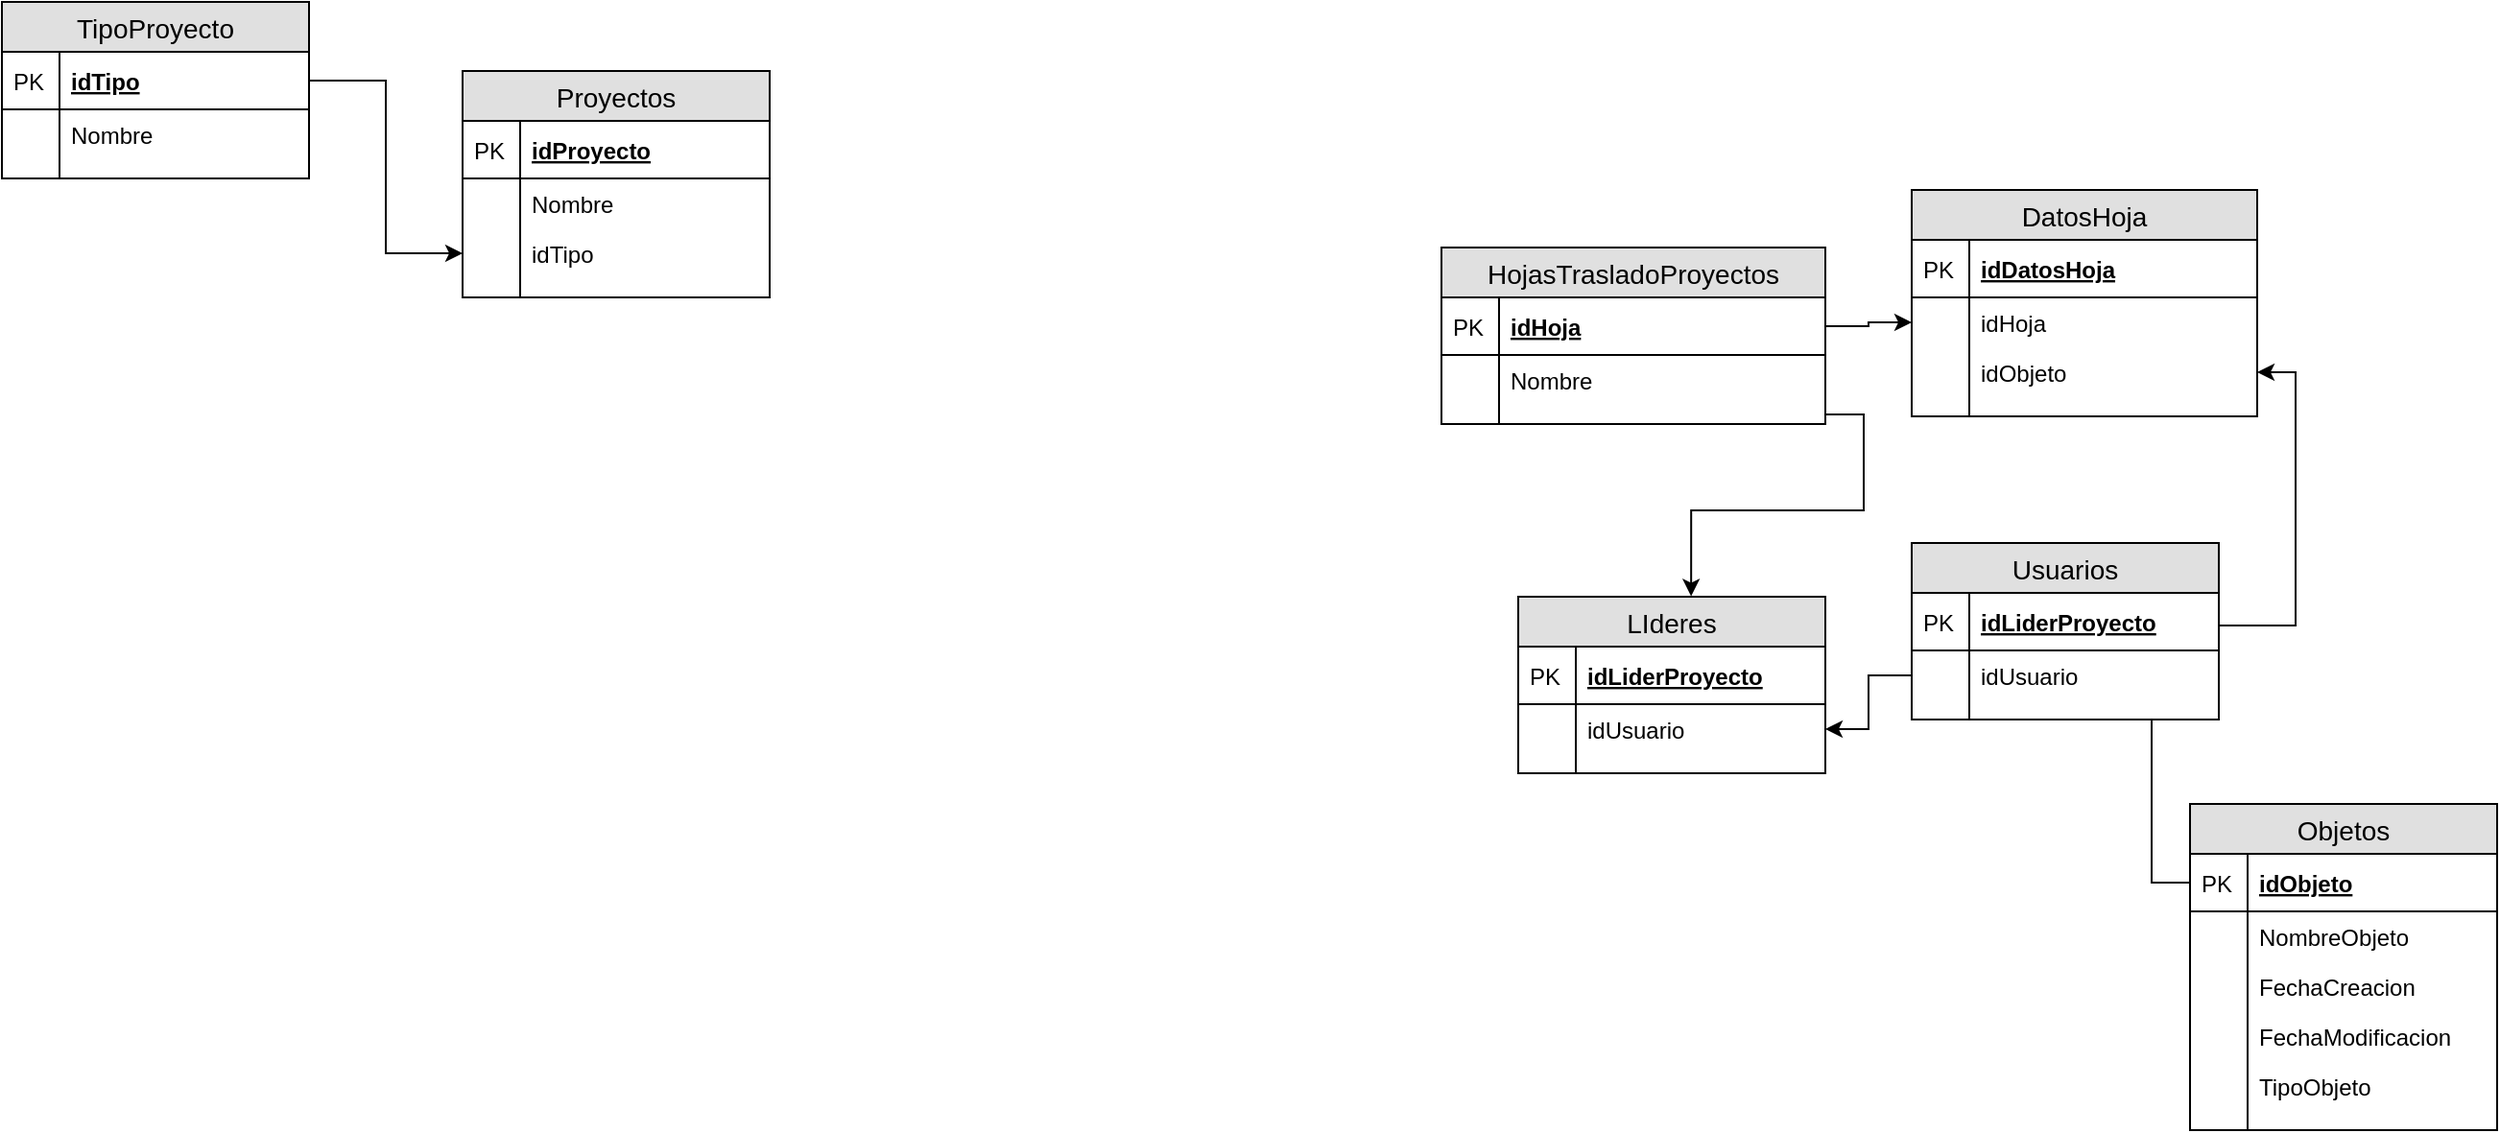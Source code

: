 <mxfile version="12.2.3" type="github" pages="1">
  <diagram id="p5373-befe3DgNr3gECf" name="Page-1">
    <mxGraphModel dx="1420" dy="554" grid="1" gridSize="10" guides="1" tooltips="1" connect="1" arrows="1" fold="1" page="1" pageScale="1" pageWidth="1390" pageHeight="980" math="0" shadow="0">
      <root>
        <mxCell id="0"/>
        <mxCell id="1" parent="0"/>
        <mxCell id="cT3sq5NbmJuiPH3KD-5A-1" value="Proyectos" style="swimlane;fontStyle=0;childLayout=stackLayout;horizontal=1;startSize=26;fillColor=#e0e0e0;horizontalStack=0;resizeParent=1;resizeParentMax=0;resizeLast=0;collapsible=1;marginBottom=0;swimlaneFillColor=#ffffff;align=center;fontSize=14;" parent="1" vertex="1">
          <mxGeometry x="290" y="408" width="160" height="118" as="geometry"/>
        </mxCell>
        <mxCell id="cT3sq5NbmJuiPH3KD-5A-2" value="idProyecto" style="shape=partialRectangle;top=0;left=0;right=0;bottom=1;align=left;verticalAlign=middle;fillColor=none;spacingLeft=34;spacingRight=4;overflow=hidden;rotatable=0;points=[[0,0.5],[1,0.5]];portConstraint=eastwest;dropTarget=0;fontStyle=5;fontSize=12;" parent="cT3sq5NbmJuiPH3KD-5A-1" vertex="1">
          <mxGeometry y="26" width="160" height="30" as="geometry"/>
        </mxCell>
        <mxCell id="cT3sq5NbmJuiPH3KD-5A-3" value="PK" style="shape=partialRectangle;top=0;left=0;bottom=0;fillColor=none;align=left;verticalAlign=middle;spacingLeft=4;spacingRight=4;overflow=hidden;rotatable=0;points=[];portConstraint=eastwest;part=1;fontSize=12;" parent="cT3sq5NbmJuiPH3KD-5A-2" vertex="1" connectable="0">
          <mxGeometry width="30" height="30" as="geometry"/>
        </mxCell>
        <mxCell id="cT3sq5NbmJuiPH3KD-5A-4" value="Nombre" style="shape=partialRectangle;top=0;left=0;right=0;bottom=0;align=left;verticalAlign=top;fillColor=none;spacingLeft=34;spacingRight=4;overflow=hidden;rotatable=0;points=[[0,0.5],[1,0.5]];portConstraint=eastwest;dropTarget=0;fontSize=12;" parent="cT3sq5NbmJuiPH3KD-5A-1" vertex="1">
          <mxGeometry y="56" width="160" height="26" as="geometry"/>
        </mxCell>
        <mxCell id="cT3sq5NbmJuiPH3KD-5A-5" value="" style="shape=partialRectangle;top=0;left=0;bottom=0;fillColor=none;align=left;verticalAlign=top;spacingLeft=4;spacingRight=4;overflow=hidden;rotatable=0;points=[];portConstraint=eastwest;part=1;fontSize=12;" parent="cT3sq5NbmJuiPH3KD-5A-4" vertex="1" connectable="0">
          <mxGeometry width="30" height="26" as="geometry"/>
        </mxCell>
        <mxCell id="r8IPB2LUny7GPmGl0LnY-21" value="idTipo" style="shape=partialRectangle;top=0;left=0;right=0;bottom=0;align=left;verticalAlign=top;fillColor=none;spacingLeft=34;spacingRight=4;overflow=hidden;rotatable=0;points=[[0,0.5],[1,0.5]];portConstraint=eastwest;dropTarget=0;fontSize=12;" parent="cT3sq5NbmJuiPH3KD-5A-1" vertex="1">
          <mxGeometry y="82" width="160" height="26" as="geometry"/>
        </mxCell>
        <mxCell id="r8IPB2LUny7GPmGl0LnY-22" value="" style="shape=partialRectangle;top=0;left=0;bottom=0;fillColor=none;align=left;verticalAlign=top;spacingLeft=4;spacingRight=4;overflow=hidden;rotatable=0;points=[];portConstraint=eastwest;part=1;fontSize=12;" parent="r8IPB2LUny7GPmGl0LnY-21" vertex="1" connectable="0">
          <mxGeometry width="30" height="26" as="geometry"/>
        </mxCell>
        <mxCell id="cT3sq5NbmJuiPH3KD-5A-10" value="" style="shape=partialRectangle;top=0;left=0;right=0;bottom=0;align=left;verticalAlign=top;fillColor=none;spacingLeft=34;spacingRight=4;overflow=hidden;rotatable=0;points=[[0,0.5],[1,0.5]];portConstraint=eastwest;dropTarget=0;fontSize=12;" parent="cT3sq5NbmJuiPH3KD-5A-1" vertex="1">
          <mxGeometry y="108" width="160" height="10" as="geometry"/>
        </mxCell>
        <mxCell id="cT3sq5NbmJuiPH3KD-5A-11" value="" style="shape=partialRectangle;top=0;left=0;bottom=0;fillColor=none;align=left;verticalAlign=top;spacingLeft=4;spacingRight=4;overflow=hidden;rotatable=0;points=[];portConstraint=eastwest;part=1;fontSize=12;" parent="cT3sq5NbmJuiPH3KD-5A-10" vertex="1" connectable="0">
          <mxGeometry width="30" height="10" as="geometry"/>
        </mxCell>
        <mxCell id="cT3sq5NbmJuiPH3KD-5A-12" value="HojasTrasladoProyectos" style="swimlane;fontStyle=0;childLayout=stackLayout;horizontal=1;startSize=26;fillColor=#e0e0e0;horizontalStack=0;resizeParent=1;resizeParentMax=0;resizeLast=0;collapsible=1;marginBottom=0;swimlaneFillColor=#ffffff;align=center;fontSize=14;" parent="1" vertex="1">
          <mxGeometry x="800" y="500" width="200" height="92" as="geometry"/>
        </mxCell>
        <mxCell id="cT3sq5NbmJuiPH3KD-5A-13" value="idHoja" style="shape=partialRectangle;top=0;left=0;right=0;bottom=1;align=left;verticalAlign=middle;fillColor=none;spacingLeft=34;spacingRight=4;overflow=hidden;rotatable=0;points=[[0,0.5],[1,0.5]];portConstraint=eastwest;dropTarget=0;fontStyle=5;fontSize=12;" parent="cT3sq5NbmJuiPH3KD-5A-12" vertex="1">
          <mxGeometry y="26" width="200" height="30" as="geometry"/>
        </mxCell>
        <mxCell id="cT3sq5NbmJuiPH3KD-5A-14" value="PK" style="shape=partialRectangle;top=0;left=0;bottom=0;fillColor=none;align=left;verticalAlign=middle;spacingLeft=4;spacingRight=4;overflow=hidden;rotatable=0;points=[];portConstraint=eastwest;part=1;fontSize=12;" parent="cT3sq5NbmJuiPH3KD-5A-13" vertex="1" connectable="0">
          <mxGeometry width="30" height="30" as="geometry"/>
        </mxCell>
        <mxCell id="cT3sq5NbmJuiPH3KD-5A-15" value="Nombre" style="shape=partialRectangle;top=0;left=0;right=0;bottom=0;align=left;verticalAlign=top;fillColor=none;spacingLeft=34;spacingRight=4;overflow=hidden;rotatable=0;points=[[0,0.5],[1,0.5]];portConstraint=eastwest;dropTarget=0;fontSize=12;" parent="cT3sq5NbmJuiPH3KD-5A-12" vertex="1">
          <mxGeometry y="56" width="200" height="26" as="geometry"/>
        </mxCell>
        <mxCell id="cT3sq5NbmJuiPH3KD-5A-16" value="" style="shape=partialRectangle;top=0;left=0;bottom=0;fillColor=none;align=left;verticalAlign=top;spacingLeft=4;spacingRight=4;overflow=hidden;rotatable=0;points=[];portConstraint=eastwest;part=1;fontSize=12;" parent="cT3sq5NbmJuiPH3KD-5A-15" vertex="1" connectable="0">
          <mxGeometry width="30" height="26" as="geometry"/>
        </mxCell>
        <mxCell id="cT3sq5NbmJuiPH3KD-5A-17" value="" style="shape=partialRectangle;top=0;left=0;right=0;bottom=0;align=left;verticalAlign=top;fillColor=none;spacingLeft=34;spacingRight=4;overflow=hidden;rotatable=0;points=[[0,0.5],[1,0.5]];portConstraint=eastwest;dropTarget=0;fontSize=12;" parent="cT3sq5NbmJuiPH3KD-5A-12" vertex="1">
          <mxGeometry y="82" width="200" height="10" as="geometry"/>
        </mxCell>
        <mxCell id="cT3sq5NbmJuiPH3KD-5A-18" value="" style="shape=partialRectangle;top=0;left=0;bottom=0;fillColor=none;align=left;verticalAlign=top;spacingLeft=4;spacingRight=4;overflow=hidden;rotatable=0;points=[];portConstraint=eastwest;part=1;fontSize=12;" parent="cT3sq5NbmJuiPH3KD-5A-17" vertex="1" connectable="0">
          <mxGeometry width="30" height="10" as="geometry"/>
        </mxCell>
        <mxCell id="cT3sq5NbmJuiPH3KD-5A-26" value="Objetos" style="swimlane;fontStyle=0;childLayout=stackLayout;horizontal=1;startSize=26;fillColor=#e0e0e0;horizontalStack=0;resizeParent=1;resizeParentMax=0;resizeLast=0;collapsible=1;marginBottom=0;swimlaneFillColor=#ffffff;align=center;fontSize=14;" parent="1" vertex="1">
          <mxGeometry x="1190" y="790" width="160" height="170" as="geometry"/>
        </mxCell>
        <mxCell id="cT3sq5NbmJuiPH3KD-5A-27" value="idObjeto" style="shape=partialRectangle;top=0;left=0;right=0;bottom=1;align=left;verticalAlign=middle;fillColor=none;spacingLeft=34;spacingRight=4;overflow=hidden;rotatable=0;points=[[0,0.5],[1,0.5]];portConstraint=eastwest;dropTarget=0;fontStyle=5;fontSize=12;" parent="cT3sq5NbmJuiPH3KD-5A-26" vertex="1">
          <mxGeometry y="26" width="160" height="30" as="geometry"/>
        </mxCell>
        <mxCell id="cT3sq5NbmJuiPH3KD-5A-28" value="PK" style="shape=partialRectangle;top=0;left=0;bottom=0;fillColor=none;align=left;verticalAlign=middle;spacingLeft=4;spacingRight=4;overflow=hidden;rotatable=0;points=[];portConstraint=eastwest;part=1;fontSize=12;" parent="cT3sq5NbmJuiPH3KD-5A-27" vertex="1" connectable="0">
          <mxGeometry width="30" height="30" as="geometry"/>
        </mxCell>
        <mxCell id="cT3sq5NbmJuiPH3KD-5A-29" value="NombreObjeto" style="shape=partialRectangle;top=0;left=0;right=0;bottom=0;align=left;verticalAlign=top;fillColor=none;spacingLeft=34;spacingRight=4;overflow=hidden;rotatable=0;points=[[0,0.5],[1,0.5]];portConstraint=eastwest;dropTarget=0;fontSize=12;" parent="cT3sq5NbmJuiPH3KD-5A-26" vertex="1">
          <mxGeometry y="56" width="160" height="26" as="geometry"/>
        </mxCell>
        <mxCell id="cT3sq5NbmJuiPH3KD-5A-30" value="" style="shape=partialRectangle;top=0;left=0;bottom=0;fillColor=none;align=left;verticalAlign=top;spacingLeft=4;spacingRight=4;overflow=hidden;rotatable=0;points=[];portConstraint=eastwest;part=1;fontSize=12;" parent="cT3sq5NbmJuiPH3KD-5A-29" vertex="1" connectable="0">
          <mxGeometry width="30" height="26" as="geometry"/>
        </mxCell>
        <mxCell id="cT3sq5NbmJuiPH3KD-5A-54" value="FechaCreacion" style="shape=partialRectangle;top=0;left=0;right=0;bottom=0;align=left;verticalAlign=top;fillColor=none;spacingLeft=34;spacingRight=4;overflow=hidden;rotatable=0;points=[[0,0.5],[1,0.5]];portConstraint=eastwest;dropTarget=0;fontSize=12;" parent="cT3sq5NbmJuiPH3KD-5A-26" vertex="1">
          <mxGeometry y="82" width="160" height="26" as="geometry"/>
        </mxCell>
        <mxCell id="cT3sq5NbmJuiPH3KD-5A-55" value="" style="shape=partialRectangle;top=0;left=0;bottom=0;fillColor=none;align=left;verticalAlign=top;spacingLeft=4;spacingRight=4;overflow=hidden;rotatable=0;points=[];portConstraint=eastwest;part=1;fontSize=12;" parent="cT3sq5NbmJuiPH3KD-5A-54" vertex="1" connectable="0">
          <mxGeometry width="30" height="26" as="geometry"/>
        </mxCell>
        <mxCell id="cT3sq5NbmJuiPH3KD-5A-56" value="FechaModificacion" style="shape=partialRectangle;top=0;left=0;right=0;bottom=0;align=left;verticalAlign=top;fillColor=none;spacingLeft=34;spacingRight=4;overflow=hidden;rotatable=0;points=[[0,0.5],[1,0.5]];portConstraint=eastwest;dropTarget=0;fontSize=12;" parent="cT3sq5NbmJuiPH3KD-5A-26" vertex="1">
          <mxGeometry y="108" width="160" height="26" as="geometry"/>
        </mxCell>
        <mxCell id="cT3sq5NbmJuiPH3KD-5A-57" value="" style="shape=partialRectangle;top=0;left=0;bottom=0;fillColor=none;align=left;verticalAlign=top;spacingLeft=4;spacingRight=4;overflow=hidden;rotatable=0;points=[];portConstraint=eastwest;part=1;fontSize=12;" parent="cT3sq5NbmJuiPH3KD-5A-56" vertex="1" connectable="0">
          <mxGeometry width="30" height="26" as="geometry"/>
        </mxCell>
        <mxCell id="cT3sq5NbmJuiPH3KD-5A-58" value="TipoObjeto" style="shape=partialRectangle;top=0;left=0;right=0;bottom=0;align=left;verticalAlign=top;fillColor=none;spacingLeft=34;spacingRight=4;overflow=hidden;rotatable=0;points=[[0,0.5],[1,0.5]];portConstraint=eastwest;dropTarget=0;fontSize=12;" parent="cT3sq5NbmJuiPH3KD-5A-26" vertex="1">
          <mxGeometry y="134" width="160" height="26" as="geometry"/>
        </mxCell>
        <mxCell id="cT3sq5NbmJuiPH3KD-5A-59" value="" style="shape=partialRectangle;top=0;left=0;bottom=0;fillColor=none;align=left;verticalAlign=top;spacingLeft=4;spacingRight=4;overflow=hidden;rotatable=0;points=[];portConstraint=eastwest;part=1;fontSize=12;" parent="cT3sq5NbmJuiPH3KD-5A-58" vertex="1" connectable="0">
          <mxGeometry width="30" height="26" as="geometry"/>
        </mxCell>
        <mxCell id="cT3sq5NbmJuiPH3KD-5A-31" value="" style="shape=partialRectangle;top=0;left=0;right=0;bottom=0;align=left;verticalAlign=top;fillColor=none;spacingLeft=34;spacingRight=4;overflow=hidden;rotatable=0;points=[[0,0.5],[1,0.5]];portConstraint=eastwest;dropTarget=0;fontSize=12;" parent="cT3sq5NbmJuiPH3KD-5A-26" vertex="1">
          <mxGeometry y="160" width="160" height="10" as="geometry"/>
        </mxCell>
        <mxCell id="cT3sq5NbmJuiPH3KD-5A-32" value="" style="shape=partialRectangle;top=0;left=0;bottom=0;fillColor=none;align=left;verticalAlign=top;spacingLeft=4;spacingRight=4;overflow=hidden;rotatable=0;points=[];portConstraint=eastwest;part=1;fontSize=12;" parent="cT3sq5NbmJuiPH3KD-5A-31" vertex="1" connectable="0">
          <mxGeometry width="30" height="10" as="geometry"/>
        </mxCell>
        <mxCell id="cT3sq5NbmJuiPH3KD-5A-43" value="DatosHoja" style="swimlane;fontStyle=0;childLayout=stackLayout;horizontal=1;startSize=26;fillColor=#e0e0e0;horizontalStack=0;resizeParent=1;resizeParentMax=0;resizeLast=0;collapsible=1;marginBottom=0;swimlaneFillColor=#ffffff;align=center;fontSize=14;" parent="1" vertex="1">
          <mxGeometry x="1045" y="470" width="180" height="118" as="geometry"/>
        </mxCell>
        <mxCell id="cT3sq5NbmJuiPH3KD-5A-44" value="idDatosHoja" style="shape=partialRectangle;top=0;left=0;right=0;bottom=1;align=left;verticalAlign=middle;fillColor=none;spacingLeft=34;spacingRight=4;overflow=hidden;rotatable=0;points=[[0,0.5],[1,0.5]];portConstraint=eastwest;dropTarget=0;fontStyle=5;fontSize=12;" parent="cT3sq5NbmJuiPH3KD-5A-43" vertex="1">
          <mxGeometry y="26" width="180" height="30" as="geometry"/>
        </mxCell>
        <mxCell id="cT3sq5NbmJuiPH3KD-5A-45" value="PK" style="shape=partialRectangle;top=0;left=0;bottom=0;fillColor=none;align=left;verticalAlign=middle;spacingLeft=4;spacingRight=4;overflow=hidden;rotatable=0;points=[];portConstraint=eastwest;part=1;fontSize=12;" parent="cT3sq5NbmJuiPH3KD-5A-44" vertex="1" connectable="0">
          <mxGeometry width="30" height="30" as="geometry"/>
        </mxCell>
        <mxCell id="cT3sq5NbmJuiPH3KD-5A-46" value="idHoja" style="shape=partialRectangle;top=0;left=0;right=0;bottom=0;align=left;verticalAlign=top;fillColor=none;spacingLeft=34;spacingRight=4;overflow=hidden;rotatable=0;points=[[0,0.5],[1,0.5]];portConstraint=eastwest;dropTarget=0;fontSize=12;" parent="cT3sq5NbmJuiPH3KD-5A-43" vertex="1">
          <mxGeometry y="56" width="180" height="26" as="geometry"/>
        </mxCell>
        <mxCell id="cT3sq5NbmJuiPH3KD-5A-47" value="" style="shape=partialRectangle;top=0;left=0;bottom=0;fillColor=none;align=left;verticalAlign=top;spacingLeft=4;spacingRight=4;overflow=hidden;rotatable=0;points=[];portConstraint=eastwest;part=1;fontSize=12;" parent="cT3sq5NbmJuiPH3KD-5A-46" vertex="1" connectable="0">
          <mxGeometry width="30" height="26" as="geometry"/>
        </mxCell>
        <mxCell id="cT3sq5NbmJuiPH3KD-5A-60" value="idObjeto" style="shape=partialRectangle;top=0;left=0;right=0;bottom=0;align=left;verticalAlign=top;fillColor=none;spacingLeft=34;spacingRight=4;overflow=hidden;rotatable=0;points=[[0,0.5],[1,0.5]];portConstraint=eastwest;dropTarget=0;fontSize=12;" parent="cT3sq5NbmJuiPH3KD-5A-43" vertex="1">
          <mxGeometry y="82" width="180" height="26" as="geometry"/>
        </mxCell>
        <mxCell id="cT3sq5NbmJuiPH3KD-5A-61" value="" style="shape=partialRectangle;top=0;left=0;bottom=0;fillColor=none;align=left;verticalAlign=top;spacingLeft=4;spacingRight=4;overflow=hidden;rotatable=0;points=[];portConstraint=eastwest;part=1;fontSize=12;" parent="cT3sq5NbmJuiPH3KD-5A-60" vertex="1" connectable="0">
          <mxGeometry width="30" height="26" as="geometry"/>
        </mxCell>
        <mxCell id="cT3sq5NbmJuiPH3KD-5A-48" value="" style="shape=partialRectangle;top=0;left=0;right=0;bottom=0;align=left;verticalAlign=top;fillColor=none;spacingLeft=34;spacingRight=4;overflow=hidden;rotatable=0;points=[[0,0.5],[1,0.5]];portConstraint=eastwest;dropTarget=0;fontSize=12;" parent="cT3sq5NbmJuiPH3KD-5A-43" vertex="1">
          <mxGeometry y="108" width="180" height="10" as="geometry"/>
        </mxCell>
        <mxCell id="cT3sq5NbmJuiPH3KD-5A-49" value="" style="shape=partialRectangle;top=0;left=0;bottom=0;fillColor=none;align=left;verticalAlign=top;spacingLeft=4;spacingRight=4;overflow=hidden;rotatable=0;points=[];portConstraint=eastwest;part=1;fontSize=12;" parent="cT3sq5NbmJuiPH3KD-5A-48" vertex="1" connectable="0">
          <mxGeometry width="30" height="10" as="geometry"/>
        </mxCell>
        <mxCell id="cT3sq5NbmJuiPH3KD-5A-63" style="edgeStyle=orthogonalEdgeStyle;rounded=0;orthogonalLoop=1;jettySize=auto;html=1;entryX=0;entryY=0.5;entryDx=0;entryDy=0;" parent="1" source="cT3sq5NbmJuiPH3KD-5A-13" target="cT3sq5NbmJuiPH3KD-5A-46" edge="1">
          <mxGeometry relative="1" as="geometry"/>
        </mxCell>
        <mxCell id="cT3sq5NbmJuiPH3KD-5A-64" style="edgeStyle=orthogonalEdgeStyle;rounded=0;orthogonalLoop=1;jettySize=auto;html=1;entryX=1;entryY=0.5;entryDx=0;entryDy=0;" parent="1" source="cT3sq5NbmJuiPH3KD-5A-27" target="cT3sq5NbmJuiPH3KD-5A-60" edge="1">
          <mxGeometry relative="1" as="geometry"/>
        </mxCell>
        <mxCell id="W-OcAvIEi0A7sNZlp3zi-1" value="LIderes" style="swimlane;fontStyle=0;childLayout=stackLayout;horizontal=1;startSize=26;fillColor=#e0e0e0;horizontalStack=0;resizeParent=1;resizeParentMax=0;resizeLast=0;collapsible=1;marginBottom=0;swimlaneFillColor=#ffffff;align=center;fontSize=14;" parent="1" vertex="1">
          <mxGeometry x="840" y="682" width="160" height="92" as="geometry"/>
        </mxCell>
        <mxCell id="W-OcAvIEi0A7sNZlp3zi-2" value="idLiderProyecto" style="shape=partialRectangle;top=0;left=0;right=0;bottom=1;align=left;verticalAlign=middle;fillColor=none;spacingLeft=34;spacingRight=4;overflow=hidden;rotatable=0;points=[[0,0.5],[1,0.5]];portConstraint=eastwest;dropTarget=0;fontStyle=5;fontSize=12;" parent="W-OcAvIEi0A7sNZlp3zi-1" vertex="1">
          <mxGeometry y="26" width="160" height="30" as="geometry"/>
        </mxCell>
        <mxCell id="W-OcAvIEi0A7sNZlp3zi-3" value="PK" style="shape=partialRectangle;top=0;left=0;bottom=0;fillColor=none;align=left;verticalAlign=middle;spacingLeft=4;spacingRight=4;overflow=hidden;rotatable=0;points=[];portConstraint=eastwest;part=1;fontSize=12;" parent="W-OcAvIEi0A7sNZlp3zi-2" vertex="1" connectable="0">
          <mxGeometry width="30" height="30" as="geometry"/>
        </mxCell>
        <mxCell id="W-OcAvIEi0A7sNZlp3zi-4" value="idUsuario" style="shape=partialRectangle;top=0;left=0;right=0;bottom=0;align=left;verticalAlign=top;fillColor=none;spacingLeft=34;spacingRight=4;overflow=hidden;rotatable=0;points=[[0,0.5],[1,0.5]];portConstraint=eastwest;dropTarget=0;fontSize=12;" parent="W-OcAvIEi0A7sNZlp3zi-1" vertex="1">
          <mxGeometry y="56" width="160" height="26" as="geometry"/>
        </mxCell>
        <mxCell id="W-OcAvIEi0A7sNZlp3zi-5" value="" style="shape=partialRectangle;top=0;left=0;bottom=0;fillColor=none;align=left;verticalAlign=top;spacingLeft=4;spacingRight=4;overflow=hidden;rotatable=0;points=[];portConstraint=eastwest;part=1;fontSize=12;" parent="W-OcAvIEi0A7sNZlp3zi-4" vertex="1" connectable="0">
          <mxGeometry width="30" height="26" as="geometry"/>
        </mxCell>
        <mxCell id="W-OcAvIEi0A7sNZlp3zi-10" value="" style="shape=partialRectangle;top=0;left=0;right=0;bottom=0;align=left;verticalAlign=top;fillColor=none;spacingLeft=34;spacingRight=4;overflow=hidden;rotatable=0;points=[[0,0.5],[1,0.5]];portConstraint=eastwest;dropTarget=0;fontSize=12;" parent="W-OcAvIEi0A7sNZlp3zi-1" vertex="1">
          <mxGeometry y="82" width="160" height="10" as="geometry"/>
        </mxCell>
        <mxCell id="W-OcAvIEi0A7sNZlp3zi-11" value="" style="shape=partialRectangle;top=0;left=0;bottom=0;fillColor=none;align=left;verticalAlign=top;spacingLeft=4;spacingRight=4;overflow=hidden;rotatable=0;points=[];portConstraint=eastwest;part=1;fontSize=12;" parent="W-OcAvIEi0A7sNZlp3zi-10" vertex="1" connectable="0">
          <mxGeometry width="30" height="10" as="geometry"/>
        </mxCell>
        <mxCell id="W-OcAvIEi0A7sNZlp3zi-12" value="Usuarios" style="swimlane;fontStyle=0;childLayout=stackLayout;horizontal=1;startSize=26;fillColor=#e0e0e0;horizontalStack=0;resizeParent=1;resizeParentMax=0;resizeLast=0;collapsible=1;marginBottom=0;swimlaneFillColor=#ffffff;align=center;fontSize=14;" parent="1" vertex="1">
          <mxGeometry x="1045" y="654" width="160" height="92" as="geometry"/>
        </mxCell>
        <mxCell id="W-OcAvIEi0A7sNZlp3zi-13" value="idLiderProyecto" style="shape=partialRectangle;top=0;left=0;right=0;bottom=1;align=left;verticalAlign=middle;fillColor=none;spacingLeft=34;spacingRight=4;overflow=hidden;rotatable=0;points=[[0,0.5],[1,0.5]];portConstraint=eastwest;dropTarget=0;fontStyle=5;fontSize=12;" parent="W-OcAvIEi0A7sNZlp3zi-12" vertex="1">
          <mxGeometry y="26" width="160" height="30" as="geometry"/>
        </mxCell>
        <mxCell id="W-OcAvIEi0A7sNZlp3zi-14" value="PK" style="shape=partialRectangle;top=0;left=0;bottom=0;fillColor=none;align=left;verticalAlign=middle;spacingLeft=4;spacingRight=4;overflow=hidden;rotatable=0;points=[];portConstraint=eastwest;part=1;fontSize=12;" parent="W-OcAvIEi0A7sNZlp3zi-13" vertex="1" connectable="0">
          <mxGeometry width="30" height="30" as="geometry"/>
        </mxCell>
        <mxCell id="W-OcAvIEi0A7sNZlp3zi-15" value="idUsuario" style="shape=partialRectangle;top=0;left=0;right=0;bottom=0;align=left;verticalAlign=top;fillColor=none;spacingLeft=34;spacingRight=4;overflow=hidden;rotatable=0;points=[[0,0.5],[1,0.5]];portConstraint=eastwest;dropTarget=0;fontSize=12;" parent="W-OcAvIEi0A7sNZlp3zi-12" vertex="1">
          <mxGeometry y="56" width="160" height="26" as="geometry"/>
        </mxCell>
        <mxCell id="W-OcAvIEi0A7sNZlp3zi-16" value="" style="shape=partialRectangle;top=0;left=0;bottom=0;fillColor=none;align=left;verticalAlign=top;spacingLeft=4;spacingRight=4;overflow=hidden;rotatable=0;points=[];portConstraint=eastwest;part=1;fontSize=12;" parent="W-OcAvIEi0A7sNZlp3zi-15" vertex="1" connectable="0">
          <mxGeometry width="30" height="26" as="geometry"/>
        </mxCell>
        <mxCell id="W-OcAvIEi0A7sNZlp3zi-17" value="" style="shape=partialRectangle;top=0;left=0;right=0;bottom=0;align=left;verticalAlign=top;fillColor=none;spacingLeft=34;spacingRight=4;overflow=hidden;rotatable=0;points=[[0,0.5],[1,0.5]];portConstraint=eastwest;dropTarget=0;fontSize=12;" parent="W-OcAvIEi0A7sNZlp3zi-12" vertex="1">
          <mxGeometry y="82" width="160" height="10" as="geometry"/>
        </mxCell>
        <mxCell id="W-OcAvIEi0A7sNZlp3zi-18" value="" style="shape=partialRectangle;top=0;left=0;bottom=0;fillColor=none;align=left;verticalAlign=top;spacingLeft=4;spacingRight=4;overflow=hidden;rotatable=0;points=[];portConstraint=eastwest;part=1;fontSize=12;" parent="W-OcAvIEi0A7sNZlp3zi-17" vertex="1" connectable="0">
          <mxGeometry width="30" height="10" as="geometry"/>
        </mxCell>
        <mxCell id="W-OcAvIEi0A7sNZlp3zi-19" style="edgeStyle=orthogonalEdgeStyle;rounded=0;orthogonalLoop=1;jettySize=auto;html=1;" parent="1" source="W-OcAvIEi0A7sNZlp3zi-15" target="W-OcAvIEi0A7sNZlp3zi-4" edge="1">
          <mxGeometry relative="1" as="geometry"/>
        </mxCell>
        <mxCell id="r8IPB2LUny7GPmGl0LnY-12" value="TipoProyecto" style="swimlane;fontStyle=0;childLayout=stackLayout;horizontal=1;startSize=26;fillColor=#e0e0e0;horizontalStack=0;resizeParent=1;resizeParentMax=0;resizeLast=0;collapsible=1;marginBottom=0;swimlaneFillColor=#ffffff;align=center;fontSize=14;" parent="1" vertex="1">
          <mxGeometry x="50" y="372" width="160" height="92" as="geometry"/>
        </mxCell>
        <mxCell id="r8IPB2LUny7GPmGl0LnY-13" value="idTipo" style="shape=partialRectangle;top=0;left=0;right=0;bottom=1;align=left;verticalAlign=middle;fillColor=none;spacingLeft=34;spacingRight=4;overflow=hidden;rotatable=0;points=[[0,0.5],[1,0.5]];portConstraint=eastwest;dropTarget=0;fontStyle=5;fontSize=12;" parent="r8IPB2LUny7GPmGl0LnY-12" vertex="1">
          <mxGeometry y="26" width="160" height="30" as="geometry"/>
        </mxCell>
        <mxCell id="r8IPB2LUny7GPmGl0LnY-14" value="PK" style="shape=partialRectangle;top=0;left=0;bottom=0;fillColor=none;align=left;verticalAlign=middle;spacingLeft=4;spacingRight=4;overflow=hidden;rotatable=0;points=[];portConstraint=eastwest;part=1;fontSize=12;" parent="r8IPB2LUny7GPmGl0LnY-13" vertex="1" connectable="0">
          <mxGeometry width="30" height="30" as="geometry"/>
        </mxCell>
        <mxCell id="r8IPB2LUny7GPmGl0LnY-15" value="Nombre" style="shape=partialRectangle;top=0;left=0;right=0;bottom=0;align=left;verticalAlign=top;fillColor=none;spacingLeft=34;spacingRight=4;overflow=hidden;rotatable=0;points=[[0,0.5],[1,0.5]];portConstraint=eastwest;dropTarget=0;fontSize=12;" parent="r8IPB2LUny7GPmGl0LnY-12" vertex="1">
          <mxGeometry y="56" width="160" height="26" as="geometry"/>
        </mxCell>
        <mxCell id="r8IPB2LUny7GPmGl0LnY-16" value="" style="shape=partialRectangle;top=0;left=0;bottom=0;fillColor=none;align=left;verticalAlign=top;spacingLeft=4;spacingRight=4;overflow=hidden;rotatable=0;points=[];portConstraint=eastwest;part=1;fontSize=12;" parent="r8IPB2LUny7GPmGl0LnY-15" vertex="1" connectable="0">
          <mxGeometry width="30" height="26" as="geometry"/>
        </mxCell>
        <mxCell id="r8IPB2LUny7GPmGl0LnY-17" value="" style="shape=partialRectangle;top=0;left=0;right=0;bottom=0;align=left;verticalAlign=top;fillColor=none;spacingLeft=34;spacingRight=4;overflow=hidden;rotatable=0;points=[[0,0.5],[1,0.5]];portConstraint=eastwest;dropTarget=0;fontSize=12;" parent="r8IPB2LUny7GPmGl0LnY-12" vertex="1">
          <mxGeometry y="82" width="160" height="10" as="geometry"/>
        </mxCell>
        <mxCell id="r8IPB2LUny7GPmGl0LnY-18" value="" style="shape=partialRectangle;top=0;left=0;bottom=0;fillColor=none;align=left;verticalAlign=top;spacingLeft=4;spacingRight=4;overflow=hidden;rotatable=0;points=[];portConstraint=eastwest;part=1;fontSize=12;" parent="r8IPB2LUny7GPmGl0LnY-17" vertex="1" connectable="0">
          <mxGeometry width="30" height="10" as="geometry"/>
        </mxCell>
        <mxCell id="c1kxMUv3ullw0rkpXyGQ-1" style="edgeStyle=orthogonalEdgeStyle;rounded=0;orthogonalLoop=1;jettySize=auto;html=1;entryX=0;entryY=0.5;entryDx=0;entryDy=0;" edge="1" parent="1" source="r8IPB2LUny7GPmGl0LnY-13" target="r8IPB2LUny7GPmGl0LnY-21">
          <mxGeometry relative="1" as="geometry"/>
        </mxCell>
        <mxCell id="c1kxMUv3ullw0rkpXyGQ-2" style="edgeStyle=orthogonalEdgeStyle;rounded=0;orthogonalLoop=1;jettySize=auto;html=1;entryX=0.563;entryY=-0.003;entryDx=0;entryDy=0;entryPerimeter=0;" edge="1" parent="1" source="cT3sq5NbmJuiPH3KD-5A-17" target="W-OcAvIEi0A7sNZlp3zi-1">
          <mxGeometry relative="1" as="geometry"/>
        </mxCell>
      </root>
    </mxGraphModel>
  </diagram>
</mxfile>
